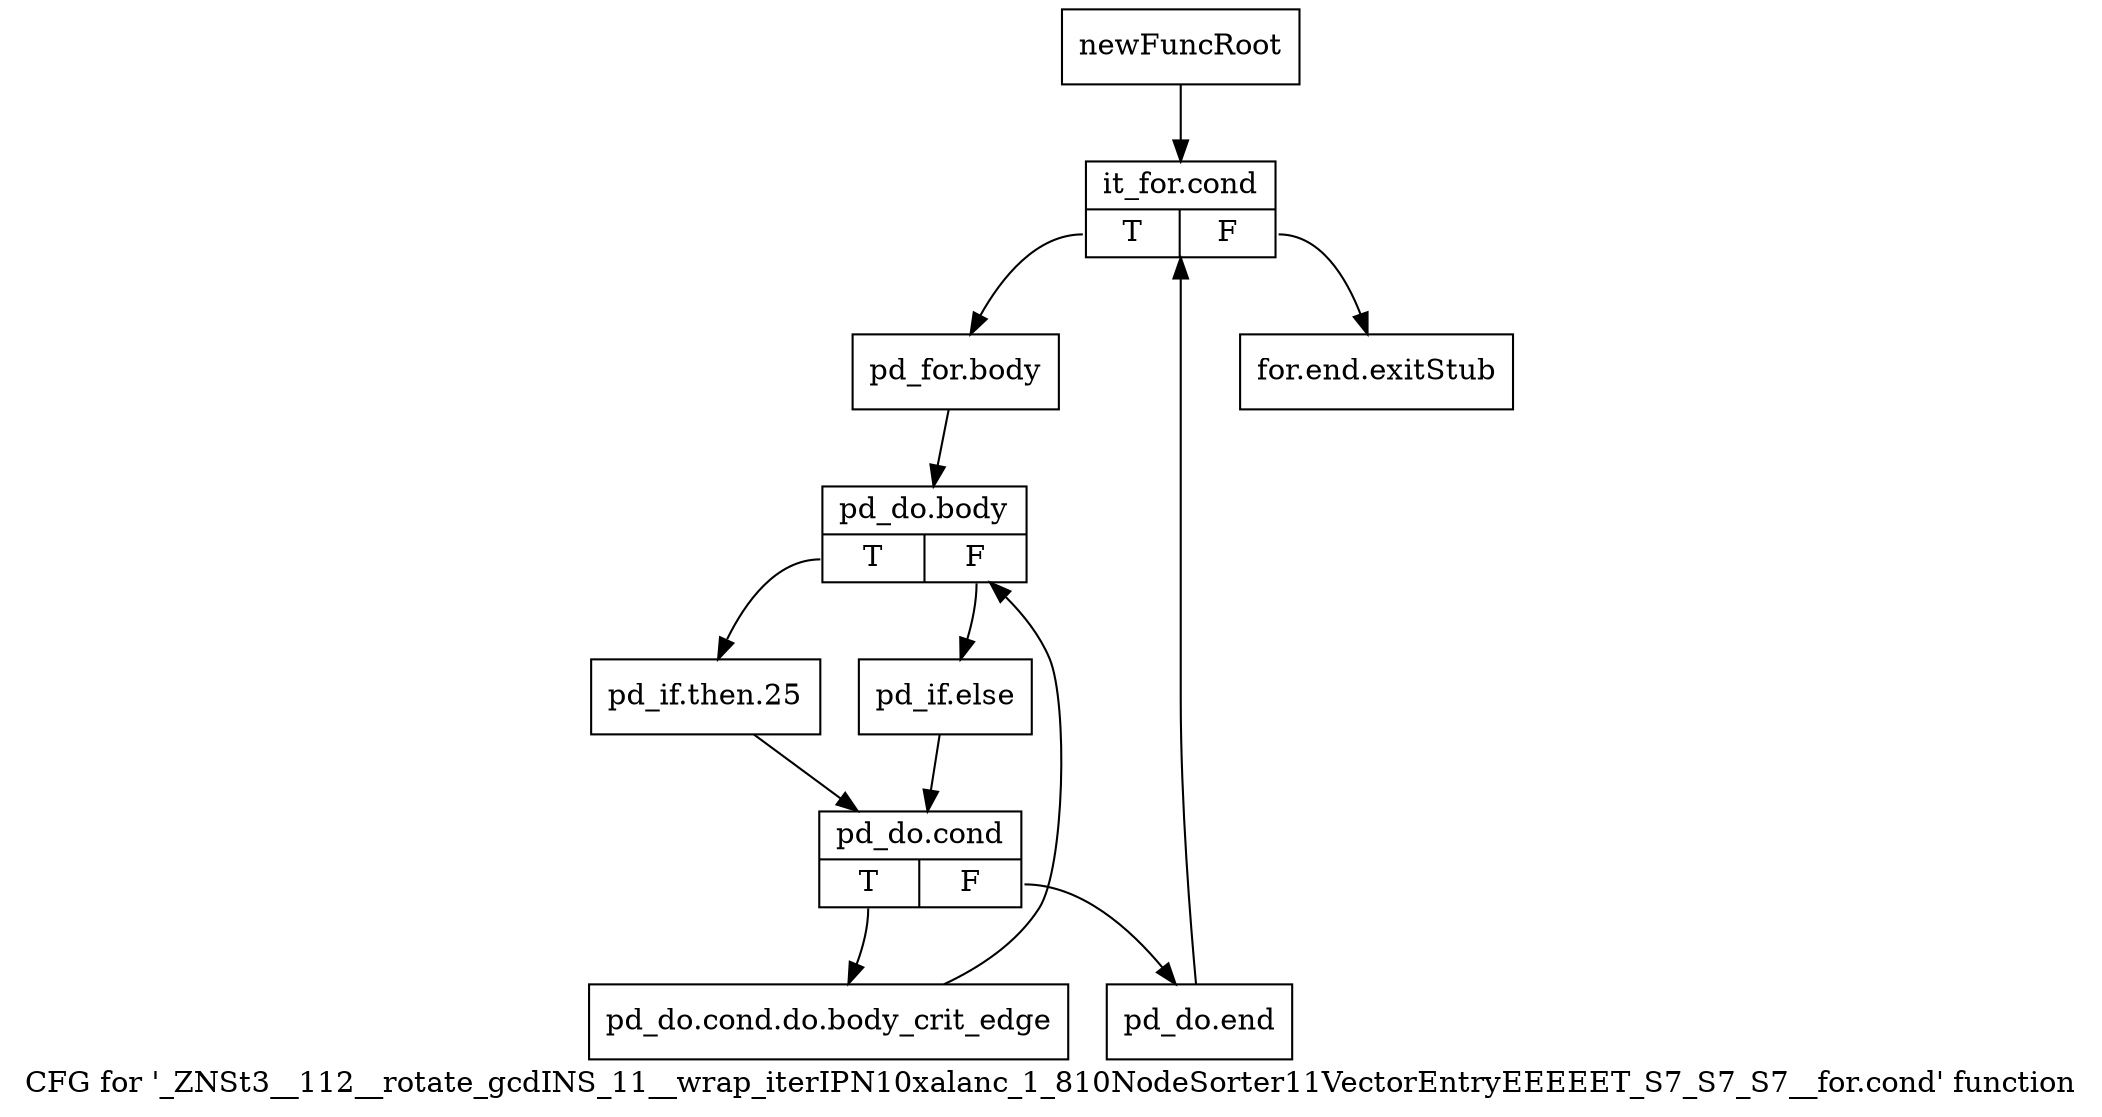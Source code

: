 digraph "CFG for '_ZNSt3__112__rotate_gcdINS_11__wrap_iterIPN10xalanc_1_810NodeSorter11VectorEntryEEEEET_S7_S7_S7__for.cond' function" {
	label="CFG for '_ZNSt3__112__rotate_gcdINS_11__wrap_iterIPN10xalanc_1_810NodeSorter11VectorEntryEEEEET_S7_S7_S7__for.cond' function";

	Node0x9fa86b0 [shape=record,label="{newFuncRoot}"];
	Node0x9fa86b0 -> Node0x9fa8750;
	Node0x9fa8700 [shape=record,label="{for.end.exitStub}"];
	Node0x9fa8750 [shape=record,label="{it_for.cond|{<s0>T|<s1>F}}"];
	Node0x9fa8750:s0 -> Node0x9fa8ad0;
	Node0x9fa8750:s1 -> Node0x9fa8700;
	Node0x9fa8ad0 [shape=record,label="{pd_for.body}"];
	Node0x9fa8ad0 -> Node0x9fa8b20;
	Node0x9fa8b20 [shape=record,label="{pd_do.body|{<s0>T|<s1>F}}"];
	Node0x9fa8b20:s0 -> Node0x9fa8bc0;
	Node0x9fa8b20:s1 -> Node0x9fa8b70;
	Node0x9fa8b70 [shape=record,label="{pd_if.else}"];
	Node0x9fa8b70 -> Node0x9fa8c10;
	Node0x9fa8bc0 [shape=record,label="{pd_if.then.25}"];
	Node0x9fa8bc0 -> Node0x9fa8c10;
	Node0x9fa8c10 [shape=record,label="{pd_do.cond|{<s0>T|<s1>F}}"];
	Node0x9fa8c10:s0 -> Node0x9fa8cb0;
	Node0x9fa8c10:s1 -> Node0x9fa8c60;
	Node0x9fa8c60 [shape=record,label="{pd_do.end}"];
	Node0x9fa8c60 -> Node0x9fa8750;
	Node0x9fa8cb0 [shape=record,label="{pd_do.cond.do.body_crit_edge}"];
	Node0x9fa8cb0 -> Node0x9fa8b20;
}
